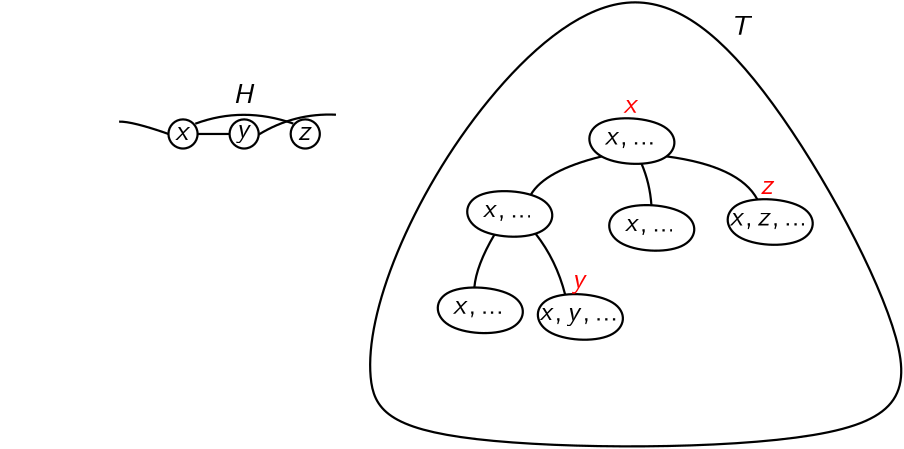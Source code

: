 <?xml version="1.0"?>
<!DOCTYPE ipe SYSTEM "ipe.dtd">
<ipe version="70218" creator="Ipe 7.2.24">
<info created="D:20211118125959" modified="D:20211118162454"/>
<preamble>\usepackage{sfmath}</preamble>
<ipestyle name="basic">
<symbol name="arrow/arc(spx)">
<path stroke="sym-stroke" fill="sym-stroke" pen="sym-pen">
0 0 m
-1 0.333 l
-1 -0.333 l
h
</path>
</symbol>
<symbol name="arrow/farc(spx)">
<path stroke="sym-stroke" fill="white" pen="sym-pen">
0 0 m
-1 0.333 l
-1 -0.333 l
h
</path>
</symbol>
<symbol name="arrow/ptarc(spx)">
<path stroke="sym-stroke" fill="sym-stroke" pen="sym-pen">
0 0 m
-1 0.333 l
-0.8 0 l
-1 -0.333 l
h
</path>
</symbol>
<symbol name="arrow/fptarc(spx)">
<path stroke="sym-stroke" fill="white" pen="sym-pen">
0 0 m
-1 0.333 l
-0.8 0 l
-1 -0.333 l
h
</path>
</symbol>
<symbol name="mark/circle(sx)" transformations="translations">
<path fill="sym-stroke">
0.6 0 0 0.6 0 0 e
0.4 0 0 0.4 0 0 e
</path>
</symbol>
<symbol name="mark/disk(sx)" transformations="translations">
<path fill="sym-stroke">
0.6 0 0 0.6 0 0 e
</path>
</symbol>
<symbol name="mark/fdisk(sfx)" transformations="translations">
<group>
<path fill="sym-fill">
0.5 0 0 0.5 0 0 e
</path>
<path fill="sym-stroke" fillrule="eofill">
0.6 0 0 0.6 0 0 e
0.4 0 0 0.4 0 0 e
</path>
</group>
</symbol>
<symbol name="mark/box(sx)" transformations="translations">
<path fill="sym-stroke" fillrule="eofill">
-0.6 -0.6 m
0.6 -0.6 l
0.6 0.6 l
-0.6 0.6 l
h
-0.4 -0.4 m
0.4 -0.4 l
0.4 0.4 l
-0.4 0.4 l
h
</path>
</symbol>
<symbol name="mark/square(sx)" transformations="translations">
<path fill="sym-stroke">
-0.6 -0.6 m
0.6 -0.6 l
0.6 0.6 l
-0.6 0.6 l
h
</path>
</symbol>
<symbol name="mark/fsquare(sfx)" transformations="translations">
<group>
<path fill="sym-fill">
-0.5 -0.5 m
0.5 -0.5 l
0.5 0.5 l
-0.5 0.5 l
h
</path>
<path fill="sym-stroke" fillrule="eofill">
-0.6 -0.6 m
0.6 -0.6 l
0.6 0.6 l
-0.6 0.6 l
h
-0.4 -0.4 m
0.4 -0.4 l
0.4 0.4 l
-0.4 0.4 l
h
</path>
</group>
</symbol>
<symbol name="mark/cross(sx)" transformations="translations">
<group>
<path fill="sym-stroke">
-0.43 -0.57 m
0.57 0.43 l
0.43 0.57 l
-0.57 -0.43 l
h
</path>
<path fill="sym-stroke">
-0.43 0.57 m
0.57 -0.43 l
0.43 -0.57 l
-0.57 0.43 l
h
</path>
</group>
</symbol>
<symbol name="arrow/fnormal(spx)">
<path stroke="sym-stroke" fill="white" pen="sym-pen">
0 0 m
-1 0.333 l
-1 -0.333 l
h
</path>
</symbol>
<symbol name="arrow/pointed(spx)">
<path stroke="sym-stroke" fill="sym-stroke" pen="sym-pen">
0 0 m
-1 0.333 l
-0.8 0 l
-1 -0.333 l
h
</path>
</symbol>
<symbol name="arrow/fpointed(spx)">
<path stroke="sym-stroke" fill="white" pen="sym-pen">
0 0 m
-1 0.333 l
-0.8 0 l
-1 -0.333 l
h
</path>
</symbol>
<symbol name="arrow/linear(spx)">
<path stroke="sym-stroke" pen="sym-pen">
-1 0.333 m
0 0 l
-1 -0.333 l
</path>
</symbol>
<symbol name="arrow/fdouble(spx)">
<path stroke="sym-stroke" fill="white" pen="sym-pen">
0 0 m
-1 0.333 l
-1 -0.333 l
h
-1 0 m
-2 0.333 l
-2 -0.333 l
h
</path>
</symbol>
<symbol name="arrow/double(spx)">
<path stroke="sym-stroke" fill="sym-stroke" pen="sym-pen">
0 0 m
-1 0.333 l
-1 -0.333 l
h
-1 0 m
-2 0.333 l
-2 -0.333 l
h
</path>
</symbol>
<symbol name="arrow/mid-normal(spx)">
<path stroke="sym-stroke" fill="sym-stroke" pen="sym-pen">
0.5 0 m
-0.5 0.333 l
-0.5 -0.333 l
h
</path>
</symbol>
<symbol name="arrow/mid-fnormal(spx)">
<path stroke="sym-stroke" fill="white" pen="sym-pen">
0.5 0 m
-0.5 0.333 l
-0.5 -0.333 l
h
</path>
</symbol>
<symbol name="arrow/mid-pointed(spx)">
<path stroke="sym-stroke" fill="sym-stroke" pen="sym-pen">
0.5 0 m
-0.5 0.333 l
-0.3 0 l
-0.5 -0.333 l
h
</path>
</symbol>
<symbol name="arrow/mid-fpointed(spx)">
<path stroke="sym-stroke" fill="white" pen="sym-pen">
0.5 0 m
-0.5 0.333 l
-0.3 0 l
-0.5 -0.333 l
h
</path>
</symbol>
<symbol name="arrow/mid-double(spx)">
<path stroke="sym-stroke" fill="sym-stroke" pen="sym-pen">
1 0 m
0 0.333 l
0 -0.333 l
h
0 0 m
-1 0.333 l
-1 -0.333 l
h
</path>
</symbol>
<symbol name="arrow/mid-fdouble(spx)">
<path stroke="sym-stroke" fill="white" pen="sym-pen">
1 0 m
0 0.333 l
0 -0.333 l
h
0 0 m
-1 0.333 l
-1 -0.333 l
h
</path>
</symbol>
<anglesize name="22.5 deg" value="22.5"/>
<anglesize name="30 deg" value="30"/>
<anglesize name="45 deg" value="45"/>
<anglesize name="60 deg" value="60"/>
<anglesize name="90 deg" value="90"/>
<arrowsize name="large" value="10"/>
<arrowsize name="small" value="5"/>
<arrowsize name="tiny" value="3"/>
<color name="blue" value="0 0 1"/>
<color name="brown" value="0.647 0.165 0.165"/>
<color name="darkblue" value="0 0 0.545"/>
<color name="darkcyan" value="0 0.545 0.545"/>
<color name="darkgray" value="0.663"/>
<color name="darkgreen" value="0 0.392 0"/>
<color name="darkmagenta" value="0.545 0 0.545"/>
<color name="darkorange" value="1 0.549 0"/>
<color name="darkred" value="0.545 0 0"/>
<color name="gold" value="1 0.843 0"/>
<color name="gray" value="0.745"/>
<color name="green" value="0 1 0"/>
<color name="lightblue" value="0.678 0.847 0.902"/>
<color name="lightcyan" value="0.878 1 1"/>
<color name="lightgray" value="0.827"/>
<color name="lightgreen" value="0.565 0.933 0.565"/>
<color name="lightyellow" value="1 1 0.878"/>
<color name="navy" value="0 0 0.502"/>
<color name="orange" value="1 0.647 0"/>
<color name="pink" value="1 0.753 0.796"/>
<color name="purple" value="0.627 0.125 0.941"/>
<color name="red" value="1 0 0"/>
<color name="seagreen" value="0.18 0.545 0.341"/>
<color name="turquoise" value="0.251 0.878 0.816"/>
<color name="violet" value="0.933 0.51 0.933"/>
<color name="yellow" value="1 1 0"/>
<dashstyle name="dash dot dotted" value="[4 2 1 2 1 2] 0"/>
<dashstyle name="dash dotted" value="[4 2 1 2] 0"/>
<dashstyle name="dashed" value="[4] 0"/>
<dashstyle name="dotted" value="[1 3] 0"/>
<gridsize name="10 pts (~3.5 mm)" value="10"/>
<gridsize name="14 pts (~5 mm)" value="14"/>
<gridsize name="16 pts (~6 mm)" value="16"/>
<gridsize name="20 pts (~7 mm)" value="20"/>
<gridsize name="28 pts (~10 mm)" value="28"/>
<gridsize name="32 pts (~12 mm)" value="32"/>
<gridsize name="4 pts" value="4"/>
<gridsize name="56 pts (~20 mm)" value="56"/>
<gridsize name="8 pts (~3 mm)" value="8"/>
<opacity name="10%" value="0.1"/>
<opacity name="30%" value="0.3"/>
<opacity name="50%" value="0.5"/>
<opacity name="75%" value="0.75"/>
<pen name="fat" value="1.2"/>
<pen name="heavier" value="0.8"/>
<pen name="ultrafat" value="2"/>
<symbolsize name="large" value="5"/>
<symbolsize name="small" value="2"/>
<symbolsize name="tiny" value="1.1"/>
<textsize name="Huge" value="\Huge"/>
<textsize name="LARGE" value="\LARGE"/>
<textsize name="Large" value="\Large"/>
<textsize name="footnote" value="\footnotesize"/>
<textsize name="huge" value="\huge"/>
<textsize name="large" value="\large"/>
<textsize name="small" value="\small"/>
<textsize name="tiny" value="\tiny"/>
<textstyle name="center" begin="\begin{center}" end="\end{center}"/>
<textstyle name="item" begin="\begin{itemize}\item{}" end="\end{itemize}"/>
<textstyle name="itemize" begin="\begin{itemize}" end="\end{itemize}"/>
<tiling name="falling" angle="-60" step="4" width="1"/>
<tiling name="rising" angle="30" step="4" width="1"/>
</ipestyle>
<page>
<layer name="alpha"/>
<layer name="walk"/>
<layer name="into_T"/>
<layer name="H*P"/>
<layer name="walk2"/>
<layer name="beta"/>
<view layers="alpha" active="alpha"/>
<view layers="alpha H*P" active="walk"/>
<view layers="alpha walk H*P" active="walk2"/>
<view layers="alpha walk H*P walk2" active="alpha"/>
<view layers="alpha walk into_T H*P walk2" active="walk"/>
<view layers="alpha walk into_T H*P walk2 beta" active="beta"/>
<path layer="into_T" matrix="1 0 0 1 -18.5416 -63.3075" fill="orange">
278.043 570.338
277.778 552.326
310.359 550.472
312.213 567.954 u
</path>
<path stroke="black" fill="orange" pen="heavier">
278.043 570.338
277.778 552.326
310.359 550.472
312.213 567.954 u
</path>
<path layer="alpha" stroke="black" pen="heavier">
278.043 570.338
277.778 552.326
310.359 550.472
312.213 567.954 u
</path>
<text matrix="1 0 0 1 0 -1" transformations="translations" pos="293.936 560.008" stroke="black" type="label" width="18.237" height="4.433" depth="1.24" halign="center" valign="baseline" style="math">x,\ldots</text>
<path matrix="1 0 0 1 -43.9706 -26.2235" stroke="black" pen="heavier">
278.043 570.338
277.778 552.326
310.359 550.472
312.213 567.954 u
</path>
<text matrix="1 0 0 1 -43.9706 -27.2235" transformations="translations" pos="293.936 560.008" stroke="black" type="label" width="18.237" height="4.433" depth="1.24" halign="center" valign="baseline" style="math">x,\ldots</text>
<path matrix="1 0 0 1 -54.566 -60.9235" stroke="black" pen="heavier">
278.043 570.338
277.778 552.326
310.359 550.472
312.213 567.954 u
</path>
<text matrix="1 0 0 1 -54.566 -61.9235" transformations="translations" pos="293.936 560.008" stroke="black" type="label" width="18.237" height="4.433" depth="1.24" halign="center" valign="baseline" style="math">x,\ldots</text>
<path matrix="1 0 0 1 7.15232 -31.2564" stroke="black" pen="heavier">
278.043 570.338
277.778 552.326
310.359 550.472
312.213 567.954 u
</path>
<text matrix="1 0 0 1 7.15232 -32.2564" transformations="translations" pos="293.936 560.008" stroke="black" type="label" width="18.237" height="4.433" depth="1.24" halign="center" valign="baseline" style="math">x,\ldots</text>
<path matrix="1 0 0 1 49.7989 -29.1373" stroke="black" pen="heavier">
278.043 570.338
277.778 552.326
310.359 550.472
312.213 567.954 u
</path>
<text matrix="1 0 0 1 49.7989 -30.1373" transformations="translations" pos="293.936 560.008" stroke="black" type="label" width="27.868" height="4.433" depth="1.24" halign="center" valign="baseline" style="math">x,z,\ldots</text>
<path stroke="black" pen="heavier">
283.702 554.756 m
263.21 549.677
258.215 540.942 c
</path>
<path stroke="black" pen="heavier">
298.078 552.138 m
301.088 545.174
301.643 537.185 c
</path>
<path stroke="black" pen="heavier">
307.096 554.772 m
333.404 551.266
339.787 539.245 c
</path>
<path stroke="black" pen="heavier">
245.118 526.601 m
238.575 515.507
237.896 507.565 c
</path>
<path matrix="1 0 0 1 -18.5416 -63.3075" stroke="black" pen="heavier">
278.043 570.338
277.778 552.326
310.359 550.472
312.213 567.954 u
</path>
<text matrix="1 0 0 1 -18.5416 -64.3075" transformations="translations" pos="293.936 560.008" stroke="black" type="label" width="28.339" height="4.435" depth="1.93" halign="center" valign="baseline" style="math">x,y,\ldots</text>
<path stroke="black" pen="heavier">
259.933 526.952 m
267.448 517.361
270.59 504.991 c
</path>
<text matrix="1 0 0 1 25 6" transformations="translations" pos="269.302 564.511" stroke="red" type="label" width="5.507" height="4.428" depth="0" halign="center" valign="baseline" style="math">x</text>
<path stroke="black" pen="heavier">
291.817 622.653
240.165 577.358
206.259 518.288
196.194 471.139
212.352 449.418
386.381 449.153
400.95 480.674
339.761 591.397 u
</path>
<text matrix="1 0 0 1 -2 0" transformations="translations" pos="332.08 598.548" stroke="black" type="label" width="8.112" height="6.918" depth="0" valign="baseline" style="math">T</text>
<text matrix="1 0 0 1 74.2237 -23.3095" transformations="translations" pos="269.302 564.511" stroke="red" type="label" width="5.203" height="4.428" depth="0" halign="center" valign="baseline" style="math">z</text>
<text matrix="1 0 0 1 6.62576 -57.015" transformations="translations" pos="269.302 564.511" stroke="red" type="label" width="5.673" height="4.435" depth="1.93" halign="center" valign="baseline" style="math">y</text>
<path layer="into_T" matrix="1 0 0 1 -18.5416 -63.3075" stroke="black" pen="heavier">
278.043 570.338
277.778 552.326
310.359 550.472
312.213 567.954 u
</path>
<text layer="H*P" matrix="1 0 0 1 -1.91405 -6.2825" transformations="translations" pos="134.93 545.132" stroke="black" type="label" width="8.797" height="4.432" depth="1.49" halign="center" valign="center" style="math">x_1</text>
<path matrix="1 0 0 1 -9.741 -14.4318" stroke="black" pen="heavier">
5.24427 0 0 5.24427 142.757 553.281 e
</path>
<text matrix="1 0 0 1 -1.91405 -22.2825" transformations="translations" pos="134.93 545.132" stroke="black" type="label" width="8.797" height="4.432" depth="1.49" halign="center" valign="center" style="math">x_2</text>
<text matrix="1 0 0 1 -1.91405 -38.2825" transformations="translations" pos="134.93 545.132" stroke="black" type="label" width="8.797" height="4.432" depth="1.49" halign="center" valign="center" style="math">x_3</text>
<path matrix="1 0 0 1 -9.741 -46.4318" stroke="black" pen="heavier">
5.24427 0 0 5.24427 142.757 553.281 e
</path>
<text matrix="1 0 0 1 -1.91405 -54.2825" transformations="translations" pos="134.93 545.132" stroke="black" type="label" width="8.797" height="4.432" depth="1.49" halign="center" valign="center" style="math">x_4</text>
<path matrix="1 0 0 1 -9.741 -62.4318" stroke="black" pen="heavier">
5.24427 0 0 5.24427 142.757 553.281 e
</path>
<text matrix="1 0 0 1 20.0859 -6.2825" transformations="translations" pos="134.93 545.132" stroke="black" type="label" width="8.797" height="4.435" depth="1.93" halign="center" valign="center" style="math">y_1</text>
<path matrix="1 0 0 1 12.259 -14.4318" stroke="black" pen="heavier">
5.24427 0 0 5.24427 142.757 553.281 e
</path>
<text matrix="1 0 0 1 20.0859 -22.2825" transformations="translations" pos="134.93 545.132" stroke="black" type="label" width="8.797" height="4.435" depth="1.93" halign="center" valign="center" style="math">y_2</text>
<path matrix="1 0 0 1 12.259 -30.4318" stroke="black" pen="heavier">
5.24427 0 0 5.24427 142.757 553.281 e
</path>
<text matrix="1 0 0 1 20.0859 -54.2825" transformations="translations" pos="134.93 545.132" stroke="black" type="label" width="8.797" height="4.435" depth="1.93" halign="center" valign="center" style="math">y_4</text>
<path matrix="1 0 0 1 12.259 -62.4318" stroke="black" pen="heavier">
5.24427 0 0 5.24427 142.757 553.281 e
</path>
<text matrix="1 0 0 1 42.0859 -6.2825" transformations="translations" pos="134.93 545.132" stroke="black" type="label" width="8.534" height="4.432" depth="1.49" halign="center" valign="center" style="math">z_1</text>
<path matrix="1 0 0 1 34.259 -14.4318" stroke="black" pen="heavier">
5.24427 0 0 5.24427 142.757 553.281 e
</path>
<text matrix="1 0 0 1 42.0859 -22.2825" transformations="translations" pos="134.93 545.132" stroke="black" type="label" width="8.534" height="4.432" depth="1.49" halign="center" valign="center" style="math">z_2</text>
<path matrix="1 0 0 1 34.259 -30.4318" stroke="black" pen="heavier">
5.24427 0 0 5.24427 142.757 553.281 e
</path>
<text matrix="1 0 0 1 42.0859 -38.2825" transformations="translations" pos="134.93 545.132" stroke="black" type="label" width="8.534" height="4.432" depth="1.49" halign="center" valign="center" style="math">z_3</text>
<path matrix="1 0 0 1 34.259 -46.4318" stroke="black" pen="heavier">
5.24427 0 0 5.24427 142.757 553.281 e
</path>
<text matrix="1 0 0 1 42.0859 -54.2825" transformations="translations" pos="134.93 545.132" stroke="black" type="label" width="8.534" height="4.432" depth="1.49" halign="center" valign="center" style="math">z_4</text>
<path matrix="1 0 0 1 34.259 -62.4318" stroke="black" pen="heavier">
5.24427 0 0 5.24427 142.757 553.281 e
</path>
<text matrix="1 0 0 1 -49.9141 -6.2825" transformations="translations" pos="134.93 545.132" stroke="black" type="label" width="4.981" height="6.531" depth="0" halign="center" valign="center" style="math">1</text>
<path matrix="1 0 0 1 -57.741 -14.4318" stroke="black" pen="heavier">
5.24427 0 0 5.24427 142.757 553.281 e
</path>
<text matrix="1 0 0 1 -49.9141 -22.2825" transformations="translations" pos="134.93 545.132" stroke="black" type="label" width="4.981" height="6.531" depth="0" halign="center" valign="center" style="math">2</text>
<path matrix="1 0 0 1 -57.741 -30.4318" stroke="black" pen="heavier">
5.24427 0 0 5.24427 142.757 553.281 e
</path>
<text matrix="1 0 0 1 -49.9141 -38.2825" transformations="translations" pos="134.93 545.132" stroke="black" type="label" width="4.981" height="6.531" depth="0" halign="center" valign="center" style="math">3</text>
<path matrix="1 0 0 1 -57.741 -46.4318" stroke="black" pen="heavier">
5.24427 0 0 5.24427 142.757 553.281 e
</path>
<text matrix="1 0 0 1 -49.9141 -54.2825" transformations="translations" pos="134.93 545.132" stroke="black" type="label" width="4.981" height="6.531" depth="0" halign="center" valign="center" style="math">4</text>
<path matrix="1 0 0 1 -57.741 -62.4318" stroke="black" pen="heavier">
5.24427 0 0 5.24427 142.757 553.281 e
</path>
<path matrix="1 0 0 1 -3 -66" stroke="black" pen="heavier">
88.016 599.605 m
88.016 594.093 l
</path>
<path matrix="1 0 0 1 -3 -66" stroke="black" pen="heavier">
88.016 583.605 m
88.016 578.093 l
</path>
<path matrix="1 0 0 1 -3 -66" stroke="black" pen="heavier">
88.016 567.605 m
88.016 562.093 l
</path>
<text matrix="1 0 0 1 6 -66" transformations="translations" pos="69.3216 580.746" stroke="black" type="label" width="7.191" height="6.918" depth="0" halign="right" valign="center" style="math">P</text>
<text layer="alpha" matrix="1 0 0 1 -1.91405 17.7175" transformations="translations" pos="134.93 545.132" stroke="black" type="label" width="5.507" height="4.428" depth="0" halign="center" valign="center" style="math">x</text>
<text matrix="1 0 0 1 20.0859 17.7175" transformations="translations" pos="134.93 545.132" stroke="black" type="label" width="5.673" height="4.435" depth="1.93" halign="center" valign="center" style="math">y</text>
<text matrix="1 0 0 1 42.0859 17.7175" transformations="translations" pos="134.93 545.132" stroke="black" type="label" width="5.203" height="4.428" depth="0" halign="center" valign="center" style="math">z</text>
<path matrix="1 0 0 1 -3 -66" stroke="black" pen="heavier">
141.26 628.849 m
152.772 628.849 l
</path>
<path layer="H*P" matrix="1 0 0 1 -3 -89.9998" stroke="black" pen="heavier">
141.26 628.849 m
152.772 628.849 l
</path>
<path matrix="1 0 0 1 -3 -66" stroke="black" pen="heavier">
140.414 601.888 m
153.617 592.032 l
</path>
<path matrix="1 0 0 1 -3 -66" stroke="black" pen="heavier">
140.414 591.81 m
153.617 601.667 l
</path>
<path matrix="1 0 0 1 -3 -66" stroke="black" pen="heavier">
136.016 599.605 m
136.016 594.093 l
</path>
<path matrix="1 0 0 1 -3 -66" stroke="black" pen="heavier">
158.016 599.605 m
158.016 594.093 l
</path>
<path matrix="1 0 0 1 -3 -66" stroke="black" pen="heavier">
180.016 599.605 m
180.016 594.093 l
</path>
<path matrix="1 0 0 1 -3 -66" stroke="black" pen="heavier">
140.414 601.888 m
155.295 595.287
173.107 596.741
175.749 591.81 c
</path>
<path matrix="1 0 0 1 -3 -66" stroke="black" pen="heavier">
140.414 591.81 m
158.016 596.997
173.107 596.741
175.749 601.888 c
</path>
<path matrix="1 0 0 1 -3 -66" stroke="black" pen="heavier">
140.414 591.81 m
157.658 598.195
175.722 591.86 c
</path>
<path matrix="1 0 0 1 -3 -50" stroke="black" pen="heavier">
140.414 591.81 m
157.658 598.195
175.722 591.86 c
</path>
<path matrix="1 0 0 1 -3 -106" stroke="black" pen="heavier">
141.26 628.849 m
152.772 628.849 l
</path>
<path matrix="1 0 0 1 -3 -82" stroke="black" pen="heavier">
140.414 601.888 m
153.617 592.032 l
</path>
<path matrix="1 0 0 1 -3 -82" stroke="black" pen="heavier">
140.414 591.81 m
153.617 601.667 l
</path>
<path matrix="1 0 0 1 -3 -82" stroke="black" pen="heavier">
180.016 599.605 m
180.016 594.093 l
</path>
<path matrix="1 0 0 1 -3 -82" stroke="black" pen="heavier">
140.414 601.888 m
155.295 595.287
173.107 596.741
175.749 591.81 c
</path>
<path matrix="1 0 0 1 -3 -82" stroke="black" pen="heavier">
140.414 591.81 m
158.016 596.997
173.107 596.741
175.749 601.888 c
</path>
<path matrix="1 0 0 1 -3 -82" stroke="black" pen="heavier">
140.414 591.81 m
157.658 598.195
175.722 591.86 c
</path>
<path matrix="1 0 0 1 -3 -66" stroke="black" pen="heavier">
140.414 591.81 m
157.658 598.195
175.722 591.86 c
</path>
<path matrix="1 0 0 1 -3 -122" stroke="black" pen="heavier">
141.26 628.849 m
152.772 628.849 l
</path>
<path matrix="1 0 0 1 -3 -98" stroke="black" pen="heavier">
140.414 601.888 m
153.617 592.032 l
</path>
<path matrix="1 0 0 1 -3 -98" stroke="black" pen="heavier">
140.414 591.81 m
153.617 601.667 l
</path>
<path matrix="1 0 0 1 -3 -98" stroke="black" pen="heavier">
180.016 599.605 m
180.016 594.093 l
</path>
<path matrix="1 0 0 1 -3 -98" stroke="black" pen="heavier">
140.414 601.888 m
155.295 595.287
173.107 596.741
175.749 591.81 c
</path>
<path matrix="1 0 0 1 -3 -98" stroke="black" pen="heavier">
140.414 591.81 m
158.016 596.997
173.107 596.741
175.749 601.888 c
</path>
<path matrix="1 0 0 1 -3 -98" stroke="black" pen="heavier">
140.414 591.81 m
157.658 598.195
175.722 591.86 c
</path>
<path matrix="1 0 0 1 -3 -82" stroke="black" pen="heavier">
140.414 591.81 m
157.658 598.195
175.722 591.86 c
</path>
<text layer="alpha" matrix="1 0 0 1 -5 -66" transformations="translations" pos="160 640" stroke="black" type="label" width="7.863" height="6.918" depth="0" halign="center" valign="baseline" style="math">H</text>
<path matrix="1 0 0 1 -3 -25.2804" stroke="black" pen="heavier">
140.414 591.81 m
157.658 598.195
175.722 591.86 c
</path>
<path layer="H*P" matrix="1 0 0 1 -3 -52" stroke="black" pen="heavier">
130.772 574.849 m
117.653 579.444
113.011 579.278 c
</path>
<path matrix="1 0 0 1 -3 -52" stroke="black" pen="heavier">
130.768 574.849 m
113.426 585.827 l
</path>
<path matrix="1 0 0 1 -3 -52" stroke="black" pen="heavier">
130.768 574.849 m
113.177 565.849 l
</path>
<path matrix="1 0 0 1 -3 -36" stroke="black" pen="heavier">
130.772 574.849 m
117.653 579.444
113.011 579.278 c
</path>
<path matrix="1 0 0 1 -3 -36" stroke="black" pen="heavier">
130.768 574.849 m
113.426 585.827 l
</path>
<path matrix="1 0 0 1 -3 -36" stroke="black" pen="heavier">
130.768 574.849 m
113.177 565.849 l
</path>
<path matrix="1 0 0 1 -3 -68" stroke="black" pen="heavier">
130.772 574.849 m
117.653 579.444
113.011 579.278 c
</path>
<path matrix="1 0 0 1 -3 -68" stroke="black" pen="heavier">
130.768 574.849 m
113.426 585.827 l
</path>
<path matrix="1 0 0 1 -3 -68" stroke="black" pen="heavier">
130.768 574.849 m
113.177 565.849 l
</path>
<path matrix="1 0 0 1 -3 -84" stroke="black" pen="heavier">
130.772 574.849 m
117.653 579.444
113.011 579.278 c
</path>
<path matrix="1 0 0 1 -3 -84" stroke="black" pen="heavier">
130.768 574.849 m
113.426 585.827 l
</path>
<path matrix="1 0 0 1 -3 -84" stroke="black" pen="heavier">
130.768 574.849 m
113.177 565.849 l
</path>
<path layer="alpha" matrix="1 0 0 1 -3 -12" stroke="black" pen="heavier">
130.772 574.849 m
117.653 579.444
113.011 579.278 c
</path>
<path layer="H*P" matrix="1 0 0 1 -3 -52" stroke="black" pen="heavier">
163.26 574.787 m
176.079 582.628
191.081 581.94 c
</path>
<path matrix="1 0 0 1 -3 -52" stroke="black" pen="heavier">
163.26 574.787 m
173.808 583.041
188.053 583.523
191.287 585.243 c
</path>
<path matrix="1 0 0 -1 -3.0001 1097.57" stroke="black" pen="heavier">
163.26 574.787 m
173.808 583.041
188.053 583.523
191.287 585.243 c
</path>
<path matrix="1 0 0 1 -3 -36" stroke="black" pen="heavier">
163.26 574.787 m
176.079 582.628
191.081 581.94 c
</path>
<path matrix="1 0 0 1 -3 -36" stroke="black" pen="heavier">
163.26 574.787 m
173.808 583.041
188.053 583.523
191.287 585.243 c
</path>
<path matrix="1 0 0 -1 -3.0001 1113.57" stroke="black" pen="heavier">
163.26 574.787 m
173.808 583.041
188.053 583.523
191.287 585.243 c
</path>
<path matrix="1 0 0 1 -3 -68" stroke="black" pen="heavier">
163.26 574.787 m
176.079 582.628
191.081 581.94 c
</path>
<path matrix="1 0 0 1 -3 -68" stroke="black" pen="heavier">
163.26 574.787 m
173.808 583.041
188.053 583.523
191.287 585.243 c
</path>
<path matrix="1 0 0 -1 -3.0001 1081.57" stroke="black" pen="heavier">
163.26 574.787 m
173.808 583.041
188.053 583.523
191.287 585.243 c
</path>
<path matrix="1 0 0 1 -3 -84" stroke="black" pen="heavier">
163.26 574.787 m
176.079 582.628
191.081 581.94 c
</path>
<path matrix="1 0 0 1 -3 -84" stroke="black" pen="heavier">
163.26 574.787 m
173.808 583.041
188.053 583.523
191.287 585.243 c
</path>
<path matrix="1 0 0 -1 -3.0001 1065.57" stroke="black" pen="heavier">
163.26 574.787 m
173.808 583.041
188.053 583.523
191.287 585.243 c
</path>
<path layer="walk" matrix="1 0 0 1 -3.00031 -81.9998" stroke="darkorange" pen="ultrafat">
140.414 601.888 m
153.617 592.032 l
</path>
<path matrix="1 0 0 1 -3.00031 -51.9998" stroke="darkorange" pen="ultrafat">
130.768 574.849 m
113.426 585.827 l
</path>
<path matrix="1 0 0 1 -3.00031 -51.9959" stroke="darkorange" pen="ultrafat">
163.26 574.787 m
173.808 583.041
188.053 583.523
191.287 585.243 c
</path>
<path layer="H*P" matrix="1 0 0 1 -9.741 -30.4318" stroke="black" pen="heavier">
5.24427 0 0 5.24427 142.757 553.281 e
</path>
<text matrix="1 0 0 1 20.0859 -38.2825" transformations="translations" pos="134.93 545.132" stroke="black" type="label" width="8.797" height="4.435" depth="1.93" halign="center" valign="center" style="math">y_3</text>
<path matrix="1 0 0 1 12.259 -46.4318" stroke="black" pen="heavier">
5.24427 0 0 5.24427 142.757 553.281 e
</path>
<path layer="alpha" matrix="1 0 0 1 -3 -12.16" stroke="black" pen="heavier">
163.26 574.787 m
176.079 582.628
191.081 581.94 c
</path>
<path layer="walk2" matrix="1 0 0 1 -3 -66" stroke="darkorange" pen="ultrafat">
141.26 628.849 m
152.772 628.849 l
</path>
<path matrix="1 0 0 1 -3 -12" stroke="darkorange" pen="ultrafat">
130.772 574.849 m
117.653 579.444
113.011 579.278 c
</path>
<path matrix="1 0 0 1 -3 -12.16" stroke="darkorange" pen="ultrafat">
163.26 574.787 m
176.079 582.628
191.081 581.94 c
</path>
<path layer="alpha" matrix="1 0 0 1 -9.741 9.5682" stroke="black" pen="heavier">
5.24427 0 0 5.24427 142.757 553.281 e
</path>
<path matrix="1 0 0 1 12.259 9.5682" stroke="black" pen="heavier">
5.24427 0 0 5.24427 142.757 553.281 e
</path>
<path matrix="1 0 0 1 34.259 9.5682" stroke="black" pen="heavier">
5.24427 0 0 5.24427 142.757 553.281 e
</path>
<text layer="beta" matrix="1 0 0 1 0 -5" transformations="translations" pos="267.644 584.79" stroke="black" type="label" width="68.578" height="7.473" depth="2.49" valign="baseline" style="math">S_x\supseteq\{x_2,y_3,y_2\}</text>
<path layer="into_T" matrix="1 0 0 1 -49.3997 -88.2927" stroke="black" fill="orange" pen="heavier">
278.043 570.338
277.778 552.326
310.359 550.472
312.213 567.954 u
</path>
<path matrix="1 0 0 1 31.1517 -84.0532" stroke="black" fill="orange" pen="heavier">
278.043 570.338
277.778 552.326
310.359 550.472
312.213 567.954 u
</path>
<path layer="H*P" matrix="1 0 0 1 -3 -82" stroke="black" pen="heavier">
136.016 599.605 m
136.016 594.093 l
</path>
<path matrix="1 0 0 1 -3 -82" stroke="black" pen="heavier">
158.016 599.605 m
158.016 594.093 l
</path>
<path matrix="1 0 0 1 -3 -82" stroke="black" pen="heavier">
180.016 599.605 m
180.016 594.093 l
</path>
<path matrix="1 0 0 1 -3 -98" stroke="black" pen="heavier">
136.016 599.605 m
136.016 594.093 l
</path>
<path matrix="1 0 0 1 -3 -98" stroke="black" pen="heavier">
158.016 599.605 m
158.016 594.093 l
</path>
<path matrix="1 0 0 1 -3 -98" stroke="black" pen="heavier">
180.016 599.605 m
180.016 594.093 l
</path>
<path layer="walk" stroke="darkorange" pen="ultrafat">
155.016 517.605 m
155.016 512.093 l
</path>
</page>
</ipe>

